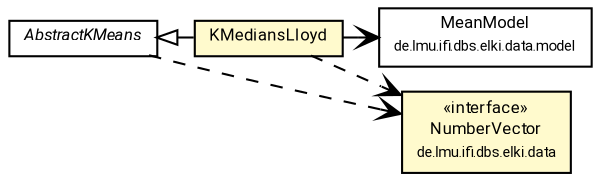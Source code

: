 #!/usr/local/bin/dot
#
# Class diagram 
# Generated by UMLGraph version R5_7_2-60-g0e99a6 (http://www.spinellis.gr/umlgraph/)
#

digraph G {
	graph [fontnames="svg"]
	edge [fontname="Roboto",fontsize=7,labelfontname="Roboto",labelfontsize=7,color="black"];
	node [fontname="Roboto",fontcolor="black",fontsize=8,shape=plaintext,margin=0,width=0,height=0];
	nodesep=0.15;
	ranksep=0.25;
	rankdir=LR;
	// de.lmu.ifi.dbs.elki.data.model.MeanModel
	c5761428 [label=<<table title="de.lmu.ifi.dbs.elki.data.model.MeanModel" border="0" cellborder="1" cellspacing="0" cellpadding="2" href="../../../data/model/MeanModel.html" target="_parent">
		<tr><td><table border="0" cellspacing="0" cellpadding="1">
		<tr><td align="center" balign="center"> <font face="Roboto">MeanModel</font> </td></tr>
		<tr><td align="center" balign="center"> <font face="Roboto" point-size="7.0">de.lmu.ifi.dbs.elki.data.model</font> </td></tr>
		</table></td></tr>
		</table>>, URL="../../../data/model/MeanModel.html"];
	// de.lmu.ifi.dbs.elki.algorithm.clustering.kmeans.AbstractKMeans<V extends de.lmu.ifi.dbs.elki.data.NumberVector, M extends de.lmu.ifi.dbs.elki.data.model.Model>
	c5761637 [label=<<table title="de.lmu.ifi.dbs.elki.algorithm.clustering.kmeans.AbstractKMeans" border="0" cellborder="1" cellspacing="0" cellpadding="2" href="AbstractKMeans.html" target="_parent">
		<tr><td><table border="0" cellspacing="0" cellpadding="1">
		<tr><td align="center" balign="center"> <font face="Roboto"><i>AbstractKMeans</i></font> </td></tr>
		</table></td></tr>
		</table>>, URL="AbstractKMeans.html"];
	// de.lmu.ifi.dbs.elki.algorithm.clustering.kmeans.KMediansLloyd<V extends de.lmu.ifi.dbs.elki.data.NumberVector>
	c5761659 [label=<<table title="de.lmu.ifi.dbs.elki.algorithm.clustering.kmeans.KMediansLloyd" border="0" cellborder="1" cellspacing="0" cellpadding="2" bgcolor="lemonChiffon" href="KMediansLloyd.html" target="_parent">
		<tr><td><table border="0" cellspacing="0" cellpadding="1">
		<tr><td align="center" balign="center"> <font face="Roboto">KMediansLloyd</font> </td></tr>
		</table></td></tr>
		</table>>, URL="KMediansLloyd.html"];
	// de.lmu.ifi.dbs.elki.data.NumberVector
	c5761994 [label=<<table title="de.lmu.ifi.dbs.elki.data.NumberVector" border="0" cellborder="1" cellspacing="0" cellpadding="2" bgcolor="LemonChiffon" href="../../../data/NumberVector.html" target="_parent">
		<tr><td><table border="0" cellspacing="0" cellpadding="1">
		<tr><td align="center" balign="center"> &#171;interface&#187; </td></tr>
		<tr><td align="center" balign="center"> <font face="Roboto">NumberVector</font> </td></tr>
		<tr><td align="center" balign="center"> <font face="Roboto" point-size="7.0">de.lmu.ifi.dbs.elki.data</font> </td></tr>
		</table></td></tr>
		</table>>, URL="../../../data/NumberVector.html"];
	// de.lmu.ifi.dbs.elki.algorithm.clustering.kmeans.KMediansLloyd<V extends de.lmu.ifi.dbs.elki.data.NumberVector> extends de.lmu.ifi.dbs.elki.algorithm.clustering.kmeans.AbstractKMeans<V extends de.lmu.ifi.dbs.elki.data.NumberVector, M extends de.lmu.ifi.dbs.elki.data.model.Model>
	c5761637 -> c5761659 [arrowtail=empty,dir=back,weight=10];
	// de.lmu.ifi.dbs.elki.algorithm.clustering.kmeans.KMediansLloyd<V extends de.lmu.ifi.dbs.elki.data.NumberVector> navassoc de.lmu.ifi.dbs.elki.data.model.MeanModel
	c5761659 -> c5761428 [arrowhead=open,weight=1];
	// de.lmu.ifi.dbs.elki.algorithm.clustering.kmeans.AbstractKMeans<V extends de.lmu.ifi.dbs.elki.data.NumberVector, M extends de.lmu.ifi.dbs.elki.data.model.Model> depend de.lmu.ifi.dbs.elki.data.NumberVector
	c5761637 -> c5761994 [arrowhead=open,style=dashed,weight=0];
	// de.lmu.ifi.dbs.elki.algorithm.clustering.kmeans.KMediansLloyd<V extends de.lmu.ifi.dbs.elki.data.NumberVector> depend de.lmu.ifi.dbs.elki.data.NumberVector
	c5761659 -> c5761994 [arrowhead=open,style=dashed,weight=0];
}

